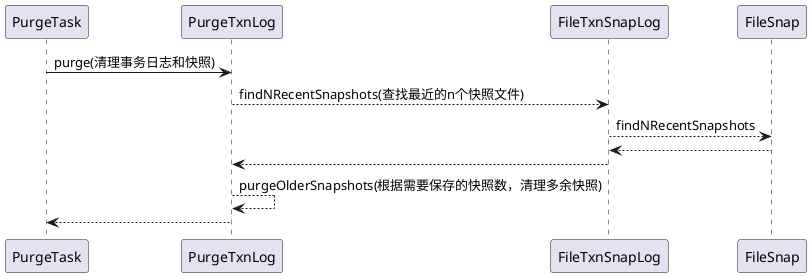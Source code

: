@startuml
PurgeTask -> PurgeTxnLog: purge(清理事务日志和快照)
PurgeTxnLog --> FileTxnSnapLog: findNRecentSnapshots(查找最近的n个快照文件)
FileTxnSnapLog --> FileSnap: findNRecentSnapshots

FileSnap --> FileTxnSnapLog
FileTxnSnapLog --> PurgeTxnLog
PurgeTxnLog --> PurgeTxnLog: purgeOlderSnapshots(根据需要保存的快照数，清理多余快照)
PurgeTxnLog --> PurgeTask
@enduml